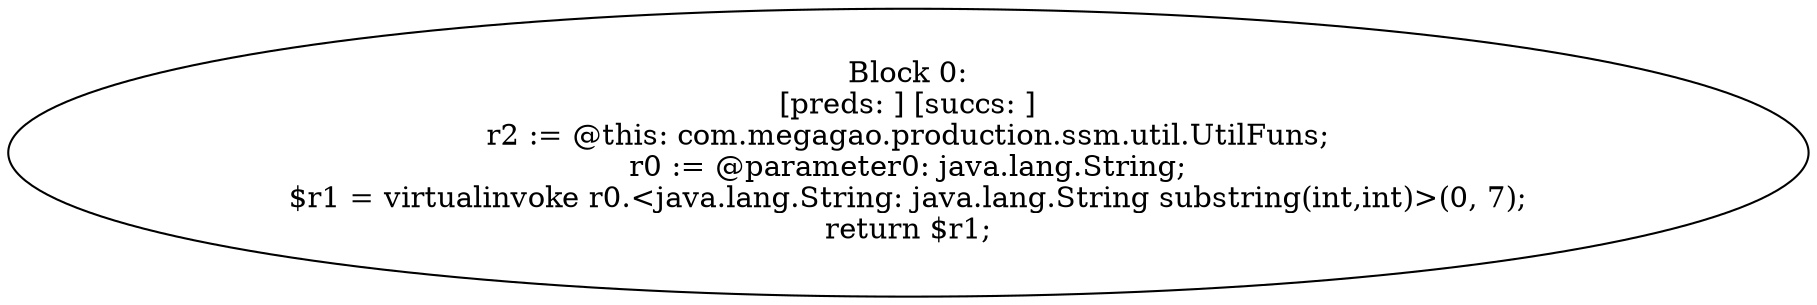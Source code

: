 digraph "unitGraph" {
    "Block 0:
[preds: ] [succs: ]
r2 := @this: com.megagao.production.ssm.util.UtilFuns;
r0 := @parameter0: java.lang.String;
$r1 = virtualinvoke r0.<java.lang.String: java.lang.String substring(int,int)>(0, 7);
return $r1;
"
}
